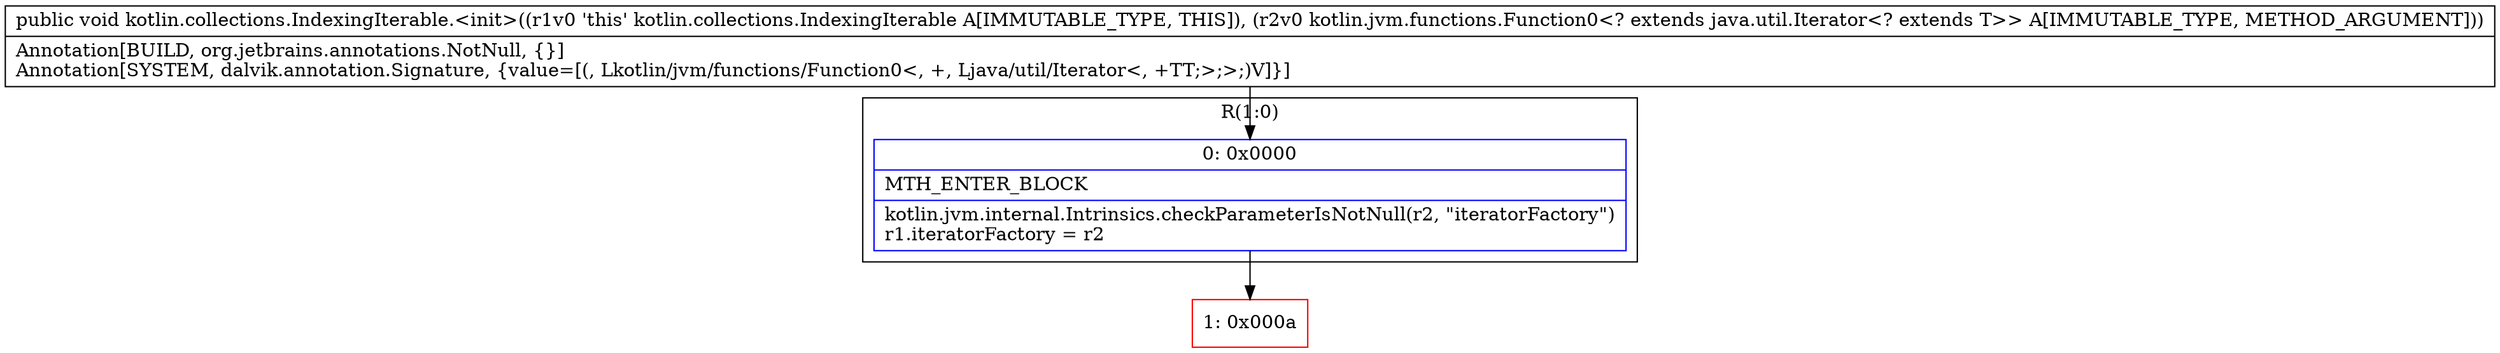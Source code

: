 digraph "CFG forkotlin.collections.IndexingIterable.\<init\>(Lkotlin\/jvm\/functions\/Function0;)V" {
subgraph cluster_Region_2046625021 {
label = "R(1:0)";
node [shape=record,color=blue];
Node_0 [shape=record,label="{0\:\ 0x0000|MTH_ENTER_BLOCK\l|kotlin.jvm.internal.Intrinsics.checkParameterIsNotNull(r2, \"iteratorFactory\")\lr1.iteratorFactory = r2\l}"];
}
Node_1 [shape=record,color=red,label="{1\:\ 0x000a}"];
MethodNode[shape=record,label="{public void kotlin.collections.IndexingIterable.\<init\>((r1v0 'this' kotlin.collections.IndexingIterable A[IMMUTABLE_TYPE, THIS]), (r2v0 kotlin.jvm.functions.Function0\<? extends java.util.Iterator\<? extends T\>\> A[IMMUTABLE_TYPE, METHOD_ARGUMENT]))  | Annotation[BUILD, org.jetbrains.annotations.NotNull, \{\}]\lAnnotation[SYSTEM, dalvik.annotation.Signature, \{value=[(, Lkotlin\/jvm\/functions\/Function0\<, +, Ljava\/util\/Iterator\<, +TT;\>;\>;)V]\}]\l}"];
MethodNode -> Node_0;
Node_0 -> Node_1;
}

